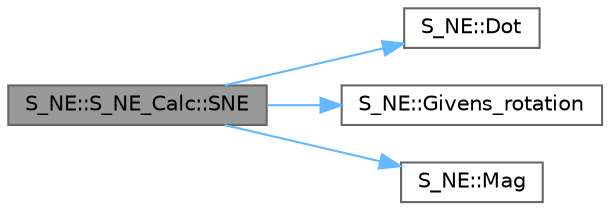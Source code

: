digraph "S_NE::S_NE_Calc::SNE"
{
 // LATEX_PDF_SIZE
  bgcolor="transparent";
  edge [fontname=Helvetica,fontsize=10,labelfontname=Helvetica,labelfontsize=10];
  node [fontname=Helvetica,fontsize=10,shape=box,height=0.2,width=0.4];
  rankdir="LR";
  Node1 [id="Node000001",label="S_NE::S_NE_Calc::SNE",height=0.2,width=0.4,color="gray40", fillcolor="grey60", style="filled", fontcolor="black",tooltip=" "];
  Node1 -> Node2 [id="edge1_Node000001_Node000002",color="steelblue1",style="solid",tooltip=" "];
  Node2 [id="Node000002",label="S_NE::Dot",height=0.2,width=0.4,color="grey40", fillcolor="white", style="filled",URL="$namespace_s___n_e.html#ac3951edd1a9d517716d077ea7fc7edd9",tooltip=" "];
  Node1 -> Node3 [id="edge2_Node000001_Node000003",color="steelblue1",style="solid",tooltip=" "];
  Node3 [id="Node000003",label="S_NE::Givens_rotation",height=0.2,width=0.4,color="grey40", fillcolor="white", style="filled",URL="$namespace_s___n_e.html#a52a638985a4e6d2e12728739331d5de0",tooltip=" "];
  Node1 -> Node4 [id="edge3_Node000001_Node000004",color="steelblue1",style="solid",tooltip=" "];
  Node4 [id="Node000004",label="S_NE::Mag",height=0.2,width=0.4,color="grey40", fillcolor="white", style="filled",URL="$namespace_s___n_e.html#ae5936078bf58eef0f4a7411e0475d055",tooltip=" "];
}
